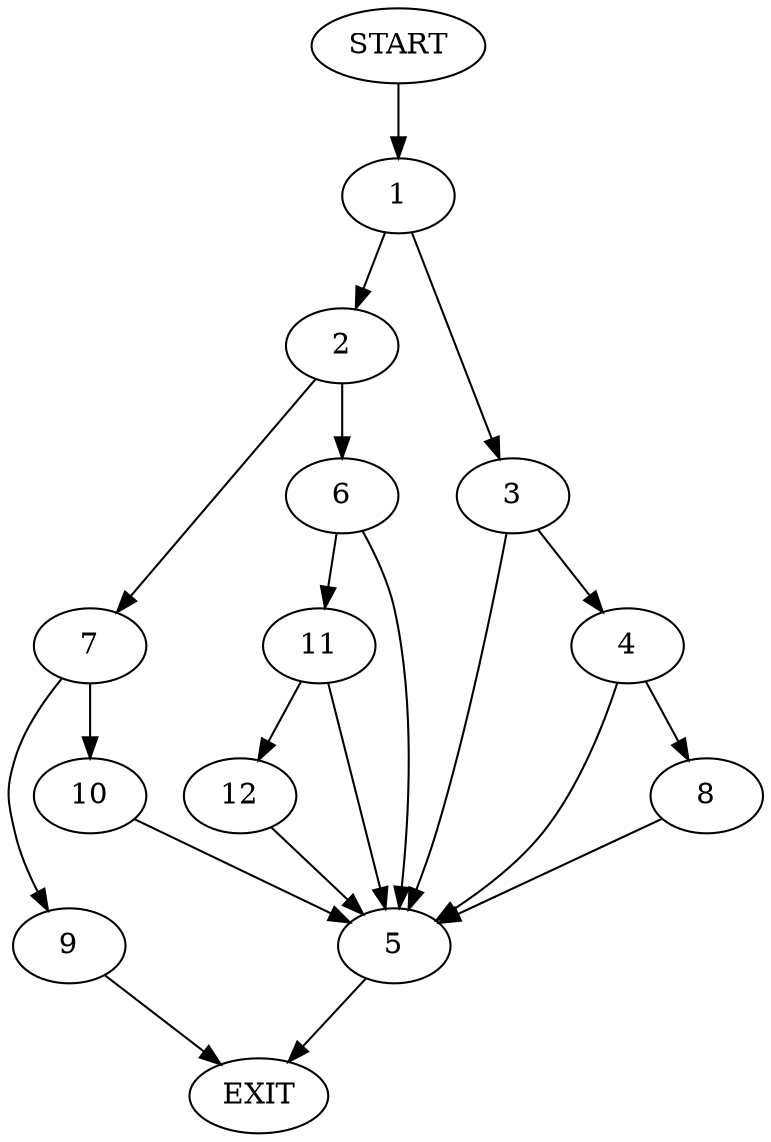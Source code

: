 digraph {
0 [label="START"]
13 [label="EXIT"]
0 -> 1
1 -> 2
1 -> 3
3 -> 4
3 -> 5
2 -> 6
2 -> 7
5 -> 13
4 -> 5
4 -> 8
8 -> 5
7 -> 9
7 -> 10
6 -> 11
6 -> 5
11 -> 5
11 -> 12
12 -> 5
9 -> 13
10 -> 5
}
